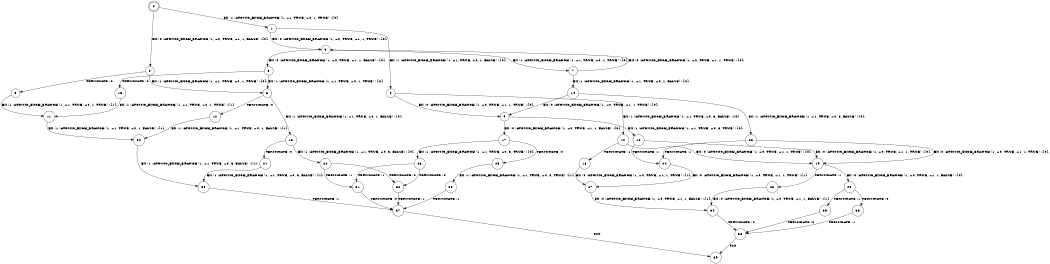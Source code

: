 digraph BCG {
size = "7, 10.5";
center = TRUE;
node [shape = circle];
0 [peripheries = 2];
0 -> 1 [label = "EX !1 !ATOMIC_EXCH_BRANCH (1, +1, TRUE, +0, 1, TRUE) !{0}"];
0 -> 2 [label = "EX !0 !ATOMIC_EXCH_BRANCH (1, +0, TRUE, +1, 1, FALSE) !{0}"];
1 -> 3 [label = "EX !0 !ATOMIC_EXCH_BRANCH (1, +0, TRUE, +1, 1, TRUE) !{0}"];
1 -> 4 [label = "EX !1 !ATOMIC_EXCH_BRANCH (1, +1, TRUE, +0, 1, FALSE) !{0}"];
2 -> 5 [label = "TERMINATE !0"];
2 -> 6 [label = "EX !1 !ATOMIC_EXCH_BRANCH (1, +1, TRUE, +0, 1, TRUE) !{0}"];
3 -> 7 [label = "EX !1 !ATOMIC_EXCH_BRANCH (1, +1, TRUE, +0, 1, TRUE) !{0}"];
3 -> 8 [label = "EX !0 !ATOMIC_EXCH_BRANCH (1, +0, TRUE, +1, 1, FALSE) !{0}"];
4 -> 9 [label = "EX !0 !ATOMIC_EXCH_BRANCH (1, +0, TRUE, +1, 1, TRUE) !{0}"];
4 -> 10 [label = "EX !1 !ATOMIC_EXCH_BRANCH (1, +1, TRUE, +0, 3, FALSE) !{0}"];
5 -> 11 [label = "EX !1 !ATOMIC_EXCH_BRANCH (1, +1, TRUE, +0, 1, TRUE) !{1}"];
6 -> 12 [label = "TERMINATE !0"];
6 -> 13 [label = "EX !1 !ATOMIC_EXCH_BRANCH (1, +1, TRUE, +0, 1, FALSE) !{0}"];
7 -> 14 [label = "EX !1 !ATOMIC_EXCH_BRANCH (1, +1, TRUE, +0, 1, FALSE) !{0}"];
7 -> 3 [label = "EX !0 !ATOMIC_EXCH_BRANCH (1, +0, TRUE, +1, 1, TRUE) !{0}"];
8 -> 15 [label = "TERMINATE !0"];
8 -> 6 [label = "EX !1 !ATOMIC_EXCH_BRANCH (1, +1, TRUE, +0, 1, TRUE) !{0}"];
9 -> 16 [label = "EX !1 !ATOMIC_EXCH_BRANCH (1, +1, TRUE, +0, 3, TRUE) !{0}"];
9 -> 17 [label = "EX !0 !ATOMIC_EXCH_BRANCH (1, +0, TRUE, +1, 1, FALSE) !{0}"];
10 -> 18 [label = "TERMINATE !1"];
10 -> 19 [label = "EX !0 !ATOMIC_EXCH_BRANCH (1, +0, TRUE, +1, 1, TRUE) !{0}"];
11 -> 20 [label = "EX !1 !ATOMIC_EXCH_BRANCH (1, +1, TRUE, +0, 1, FALSE) !{1}"];
12 -> 20 [label = "EX !1 !ATOMIC_EXCH_BRANCH (1, +1, TRUE, +0, 1, FALSE) !{1}"];
13 -> 21 [label = "TERMINATE !0"];
13 -> 22 [label = "EX !1 !ATOMIC_EXCH_BRANCH (1, +1, TRUE, +0, 3, FALSE) !{0}"];
14 -> 23 [label = "EX !1 !ATOMIC_EXCH_BRANCH (1, +1, TRUE, +0, 3, FALSE) !{0}"];
14 -> 9 [label = "EX !0 !ATOMIC_EXCH_BRANCH (1, +0, TRUE, +1, 1, TRUE) !{0}"];
15 -> 11 [label = "EX !1 !ATOMIC_EXCH_BRANCH (1, +1, TRUE, +0, 1, TRUE) !{1}"];
16 -> 24 [label = "TERMINATE !1"];
16 -> 19 [label = "EX !0 !ATOMIC_EXCH_BRANCH (1, +0, TRUE, +1, 1, TRUE) !{0}"];
17 -> 25 [label = "TERMINATE !0"];
17 -> 26 [label = "EX !1 !ATOMIC_EXCH_BRANCH (1, +1, TRUE, +0, 3, TRUE) !{0}"];
18 -> 27 [label = "EX !0 !ATOMIC_EXCH_BRANCH (1, +0, TRUE, +1, 1, TRUE) !{1}"];
19 -> 28 [label = "TERMINATE !1"];
19 -> 29 [label = "EX !0 !ATOMIC_EXCH_BRANCH (1, +0, TRUE, +1, 1, FALSE) !{0}"];
20 -> 30 [label = "EX !1 !ATOMIC_EXCH_BRANCH (1, +1, TRUE, +0, 3, FALSE) !{1}"];
21 -> 30 [label = "EX !1 !ATOMIC_EXCH_BRANCH (1, +1, TRUE, +0, 3, FALSE) !{1}"];
22 -> 31 [label = "TERMINATE !1"];
22 -> 32 [label = "TERMINATE !0"];
23 -> 24 [label = "TERMINATE !1"];
23 -> 19 [label = "EX !0 !ATOMIC_EXCH_BRANCH (1, +0, TRUE, +1, 1, TRUE) !{0}"];
24 -> 27 [label = "EX !0 !ATOMIC_EXCH_BRANCH (1, +0, TRUE, +1, 1, TRUE) !{1}"];
25 -> 33 [label = "EX !1 !ATOMIC_EXCH_BRANCH (1, +1, TRUE, +0, 3, TRUE) !{1}"];
26 -> 31 [label = "TERMINATE !1"];
26 -> 32 [label = "TERMINATE !0"];
27 -> 34 [label = "EX !0 !ATOMIC_EXCH_BRANCH (1, +0, TRUE, +1, 1, FALSE) !{1}"];
28 -> 34 [label = "EX !0 !ATOMIC_EXCH_BRANCH (1, +0, TRUE, +1, 1, FALSE) !{1}"];
29 -> 35 [label = "TERMINATE !1"];
29 -> 36 [label = "TERMINATE !0"];
30 -> 37 [label = "TERMINATE !1"];
31 -> 37 [label = "TERMINATE !0"];
32 -> 37 [label = "TERMINATE !1"];
33 -> 37 [label = "TERMINATE !1"];
34 -> 38 [label = "TERMINATE !0"];
35 -> 38 [label = "TERMINATE !0"];
36 -> 38 [label = "TERMINATE !1"];
37 -> 39 [label = "exit"];
38 -> 39 [label = "exit"];
}
